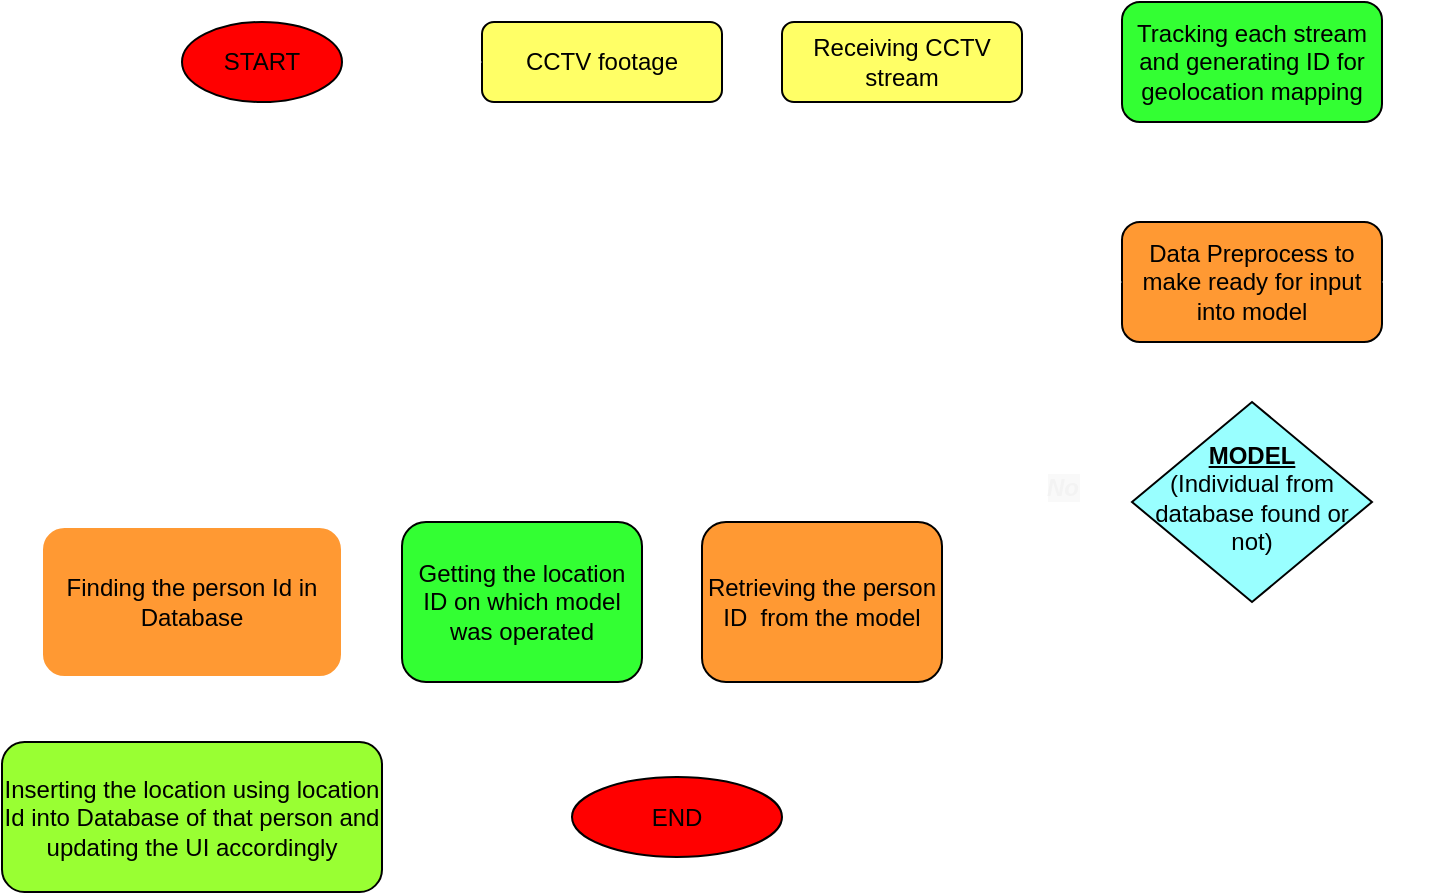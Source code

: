 <mxfile version="26.0.11">
  <diagram id="C5RBs43oDa-KdzZeNtuy" name="Page-1">
    <mxGraphModel dx="1050" dy="1726" grid="1" gridSize="10" guides="1" tooltips="1" connect="1" arrows="1" fold="1" page="1" pageScale="1" pageWidth="827" pageHeight="1169" math="0" shadow="0">
      <root>
        <mxCell id="WIyWlLk6GJQsqaUBKTNV-0" />
        <mxCell id="WIyWlLk6GJQsqaUBKTNV-1" parent="WIyWlLk6GJQsqaUBKTNV-0" />
        <mxCell id="_LGNvZAUraNhXJA9D9c0-7" value="" style="edgeStyle=orthogonalEdgeStyle;rounded=0;orthogonalLoop=1;jettySize=auto;html=1;strokeColor=light-dark(#FFFFFF,#FFFFFF);" edge="1" parent="WIyWlLk6GJQsqaUBKTNV-1" source="_LGNvZAUraNhXJA9D9c0-4" target="_LGNvZAUraNhXJA9D9c0-6">
          <mxGeometry relative="1" as="geometry" />
        </mxCell>
        <mxCell id="_LGNvZAUraNhXJA9D9c0-4" value="CCTV footage" style="rounded=1;whiteSpace=wrap;html=1;fontSize=12;glass=0;strokeWidth=1;shadow=0;fillColor=light-dark(#FFFF66,var(--ge-dark-color, #121212));" vertex="1" parent="WIyWlLk6GJQsqaUBKTNV-1">
          <mxGeometry x="330" y="-160" width="120" height="40" as="geometry" />
        </mxCell>
        <mxCell id="_LGNvZAUraNhXJA9D9c0-9" value="" style="edgeStyle=orthogonalEdgeStyle;rounded=0;orthogonalLoop=1;jettySize=auto;html=1;strokeColor=light-dark(#FFFFFF,#FFFFFF);" edge="1" parent="WIyWlLk6GJQsqaUBKTNV-1" source="_LGNvZAUraNhXJA9D9c0-6" target="_LGNvZAUraNhXJA9D9c0-8">
          <mxGeometry relative="1" as="geometry" />
        </mxCell>
        <mxCell id="_LGNvZAUraNhXJA9D9c0-6" value="Receiving CCTV stream" style="rounded=1;whiteSpace=wrap;html=1;fontSize=12;glass=0;strokeWidth=1;shadow=0;fillColor=light-dark(#FFFF66,var(--ge-dark-color, #121212));" vertex="1" parent="WIyWlLk6GJQsqaUBKTNV-1">
          <mxGeometry x="480" y="-160" width="120" height="40" as="geometry" />
        </mxCell>
        <mxCell id="_LGNvZAUraNhXJA9D9c0-11" value="" style="edgeStyle=orthogonalEdgeStyle;rounded=0;orthogonalLoop=1;jettySize=auto;html=1;strokeColor=light-dark(#FFFFFF,#FFFFFF);" edge="1" parent="WIyWlLk6GJQsqaUBKTNV-1" source="_LGNvZAUraNhXJA9D9c0-8" target="_LGNvZAUraNhXJA9D9c0-10">
          <mxGeometry relative="1" as="geometry" />
        </mxCell>
        <mxCell id="_LGNvZAUraNhXJA9D9c0-8" value="Tracking each stream and generating ID for geolocation mapping" style="rounded=1;whiteSpace=wrap;html=1;fontSize=12;glass=0;strokeWidth=1;shadow=0;fillColor=light-dark(#33FF33,var(--ge-dark-color, #121212));" vertex="1" parent="WIyWlLk6GJQsqaUBKTNV-1">
          <mxGeometry x="650" y="-170" width="130" height="60" as="geometry" />
        </mxCell>
        <mxCell id="_LGNvZAUraNhXJA9D9c0-13" value="" style="edgeStyle=orthogonalEdgeStyle;rounded=0;orthogonalLoop=1;jettySize=auto;html=1;strokeColor=light-dark(#FFFFFF,#FFFFFF);" edge="1" parent="WIyWlLk6GJQsqaUBKTNV-1" source="_LGNvZAUraNhXJA9D9c0-10" target="_LGNvZAUraNhXJA9D9c0-12">
          <mxGeometry relative="1" as="geometry" />
        </mxCell>
        <mxCell id="_LGNvZAUraNhXJA9D9c0-10" value="Data Preprocess to make ready for input into model" style="rounded=1;whiteSpace=wrap;html=1;fontSize=12;glass=0;strokeWidth=1;shadow=0;direction=west;fillColor=light-dark(#FF9933,var(--ge-dark-color, #121212));" vertex="1" parent="WIyWlLk6GJQsqaUBKTNV-1">
          <mxGeometry x="650" y="-60" width="130" height="60" as="geometry" />
        </mxCell>
        <mxCell id="_LGNvZAUraNhXJA9D9c0-15" value="" style="edgeStyle=orthogonalEdgeStyle;rounded=0;orthogonalLoop=1;jettySize=auto;html=1;entryX=-0.12;entryY=0.52;entryDx=0;entryDy=0;entryPerimeter=0;strokeColor=light-dark(#FFFFFF,#FFFFFF);" edge="1" parent="WIyWlLk6GJQsqaUBKTNV-1" source="_LGNvZAUraNhXJA9D9c0-12">
          <mxGeometry relative="1" as="geometry">
            <mxPoint x="650" y="-30" as="targetPoint" />
            <Array as="points">
              <mxPoint x="580" y="80" />
              <mxPoint x="580" y="-30" />
            </Array>
          </mxGeometry>
        </mxCell>
        <mxCell id="_LGNvZAUraNhXJA9D9c0-18" style="edgeStyle=orthogonalEdgeStyle;rounded=0;orthogonalLoop=1;jettySize=auto;html=1;entryX=1;entryY=0.5;entryDx=0;entryDy=0;exitX=0.5;exitY=1;exitDx=0;exitDy=0;strokeColor=light-dark(#FFFFFF,#FFFFFF);" edge="1" parent="WIyWlLk6GJQsqaUBKTNV-1" source="_LGNvZAUraNhXJA9D9c0-12" target="_LGNvZAUraNhXJA9D9c0-17">
          <mxGeometry relative="1" as="geometry">
            <Array as="points">
              <mxPoint x="680" y="130" />
              <mxPoint x="680" y="130" />
            </Array>
          </mxGeometry>
        </mxCell>
        <mxCell id="_LGNvZAUraNhXJA9D9c0-12" value="&lt;b&gt;&lt;u style=&quot;&quot;&gt;MODEL&lt;/u&gt;&lt;/b&gt;&lt;div&gt;(Individual from database found or not)&lt;/div&gt;" style="rhombus;whiteSpace=wrap;html=1;shadow=0;fontFamily=Helvetica;fontSize=12;align=center;strokeWidth=1;spacing=6;spacingTop=-4;fillColor=light-dark(#99FFFF,var(--ge-dark-color, #121212));" vertex="1" parent="WIyWlLk6GJQsqaUBKTNV-1">
          <mxGeometry x="655" y="30" width="120" height="100" as="geometry" />
        </mxCell>
        <mxCell id="_LGNvZAUraNhXJA9D9c0-16" value="&lt;b&gt;&lt;i style=&quot;background-color: light-dark(rgb(249, 249, 249), rgb(255, 255, 255));&quot;&gt;&lt;font style=&quot;color: rgb(243, 243, 243);&quot;&gt;No&lt;/font&gt;&lt;/i&gt;&lt;/b&gt;" style="text;html=1;align=center;verticalAlign=middle;resizable=0;points=[];autosize=1;strokeColor=none;fillColor=none;" vertex="1" parent="WIyWlLk6GJQsqaUBKTNV-1">
          <mxGeometry x="600" y="58" width="40" height="30" as="geometry" />
        </mxCell>
        <mxCell id="_LGNvZAUraNhXJA9D9c0-20" value="" style="edgeStyle=orthogonalEdgeStyle;rounded=0;orthogonalLoop=1;jettySize=auto;html=1;strokeColor=light-dark(#FFFFFF,#FFFFFF);" edge="1" parent="WIyWlLk6GJQsqaUBKTNV-1" source="_LGNvZAUraNhXJA9D9c0-17" target="_LGNvZAUraNhXJA9D9c0-19">
          <mxGeometry relative="1" as="geometry" />
        </mxCell>
        <mxCell id="_LGNvZAUraNhXJA9D9c0-17" value="Retrieving the person ID&amp;nbsp; from the model" style="rounded=1;whiteSpace=wrap;html=1;fontSize=12;glass=0;strokeWidth=1;shadow=0;fillColor=light-dark(#FF9933,var(--ge-dark-color, #121212));" vertex="1" parent="WIyWlLk6GJQsqaUBKTNV-1">
          <mxGeometry x="440" y="90" width="120" height="80" as="geometry" />
        </mxCell>
        <mxCell id="_LGNvZAUraNhXJA9D9c0-22" value="" style="edgeStyle=orthogonalEdgeStyle;rounded=0;orthogonalLoop=1;jettySize=auto;html=1;strokeColor=light-dark(#FFFFFF,#FFFFFF);" edge="1" parent="WIyWlLk6GJQsqaUBKTNV-1" source="_LGNvZAUraNhXJA9D9c0-19" target="_LGNvZAUraNhXJA9D9c0-21">
          <mxGeometry relative="1" as="geometry" />
        </mxCell>
        <mxCell id="_LGNvZAUraNhXJA9D9c0-19" value="Getting the location ID on which model was operated" style="rounded=1;whiteSpace=wrap;html=1;fontSize=12;glass=0;strokeWidth=1;shadow=0;fillColor=light-dark(#33FF33,var(--ge-dark-color, #121212));" vertex="1" parent="WIyWlLk6GJQsqaUBKTNV-1">
          <mxGeometry x="290" y="90" width="120" height="80" as="geometry" />
        </mxCell>
        <mxCell id="_LGNvZAUraNhXJA9D9c0-33" value="" style="edgeStyle=orthogonalEdgeStyle;rounded=0;orthogonalLoop=1;jettySize=auto;html=1;strokeColor=light-dark(#FFFFFF,#FFFFFF);" edge="1" parent="WIyWlLk6GJQsqaUBKTNV-1" source="_LGNvZAUraNhXJA9D9c0-21" target="_LGNvZAUraNhXJA9D9c0-23">
          <mxGeometry relative="1" as="geometry" />
        </mxCell>
        <mxCell id="_LGNvZAUraNhXJA9D9c0-21" value="Finding the person Id in Database" style="rounded=1;whiteSpace=wrap;html=1;fontSize=12;glass=0;strokeWidth=1;shadow=0;fillColor=light-dark(#FF9933,var(--ge-dark-color, #121212));strokeColor=light-dark(#FFFFFF,#FFFFFF);" vertex="1" parent="WIyWlLk6GJQsqaUBKTNV-1">
          <mxGeometry x="110" y="92.5" width="150" height="75" as="geometry" />
        </mxCell>
        <mxCell id="_LGNvZAUraNhXJA9D9c0-29" value="" style="edgeStyle=orthogonalEdgeStyle;rounded=0;orthogonalLoop=1;jettySize=auto;html=1;strokeColor=light-dark(#FFFFFF,#FFFFFF);" edge="1" parent="WIyWlLk6GJQsqaUBKTNV-1" source="_LGNvZAUraNhXJA9D9c0-23" target="_LGNvZAUraNhXJA9D9c0-28">
          <mxGeometry relative="1" as="geometry" />
        </mxCell>
        <mxCell id="_LGNvZAUraNhXJA9D9c0-23" value="Inserting the location using location Id into Database of that person and updating the UI accordingly" style="rounded=1;whiteSpace=wrap;html=1;fontSize=12;glass=0;strokeWidth=1;shadow=0;fillColor=light-dark(#99FF33,var(--ge-dark-color, #121212));" vertex="1" parent="WIyWlLk6GJQsqaUBKTNV-1">
          <mxGeometry x="90" y="200" width="190" height="75" as="geometry" />
        </mxCell>
        <mxCell id="_LGNvZAUraNhXJA9D9c0-28" value="END" style="ellipse;whiteSpace=wrap;html=1;fillColor=light-dark(#FF0000,var(--ge-dark-color, #121212));rounded=1;glass=0;strokeWidth=1;shadow=0;" vertex="1" parent="WIyWlLk6GJQsqaUBKTNV-1">
          <mxGeometry x="375" y="217.5" width="105" height="40" as="geometry" />
        </mxCell>
        <mxCell id="_LGNvZAUraNhXJA9D9c0-31" value="" style="edgeStyle=orthogonalEdgeStyle;rounded=0;orthogonalLoop=1;jettySize=auto;html=1;fillColor=#FFFFFF;strokeColor=light-dark(#FFFFFF,#FFFFFF);" edge="1" parent="WIyWlLk6GJQsqaUBKTNV-1" source="_LGNvZAUraNhXJA9D9c0-30" target="_LGNvZAUraNhXJA9D9c0-4">
          <mxGeometry relative="1" as="geometry" />
        </mxCell>
        <mxCell id="_LGNvZAUraNhXJA9D9c0-30" value="START" style="ellipse;whiteSpace=wrap;html=1;direction=north;fillColor=light-dark(#FF0000,var(--ge-dark-color, #121212));" vertex="1" parent="WIyWlLk6GJQsqaUBKTNV-1">
          <mxGeometry x="180" y="-160" width="80" height="40" as="geometry" />
        </mxCell>
        <mxCell id="_LGNvZAUraNhXJA9D9c0-37" style="edgeStyle=orthogonalEdgeStyle;rounded=0;orthogonalLoop=1;jettySize=auto;html=1;entryX=0;entryY=0.5;entryDx=0;entryDy=0;strokeColor=light-dark(#FFFFFF,#FFFFFF);" edge="1" parent="WIyWlLk6GJQsqaUBKTNV-1" target="_LGNvZAUraNhXJA9D9c0-10">
          <mxGeometry relative="1" as="geometry">
            <mxPoint x="680" y="130" as="sourcePoint" />
            <Array as="points">
              <mxPoint x="800" y="145" />
              <mxPoint x="800" y="-30" />
            </Array>
          </mxGeometry>
        </mxCell>
        <mxCell id="_LGNvZAUraNhXJA9D9c0-34" value="&lt;b&gt;&lt;i&gt;&lt;font style=&quot;color: rgb(255, 255, 255);&quot;&gt;YES&lt;/font&gt;&lt;/i&gt;&lt;/b&gt;" style="text;html=1;align=center;verticalAlign=middle;resizable=0;points=[];autosize=1;strokeColor=none;fillColor=none;" vertex="1" parent="WIyWlLk6GJQsqaUBKTNV-1">
          <mxGeometry x="620" y="130" width="50" height="30" as="geometry" />
        </mxCell>
      </root>
    </mxGraphModel>
  </diagram>
</mxfile>
